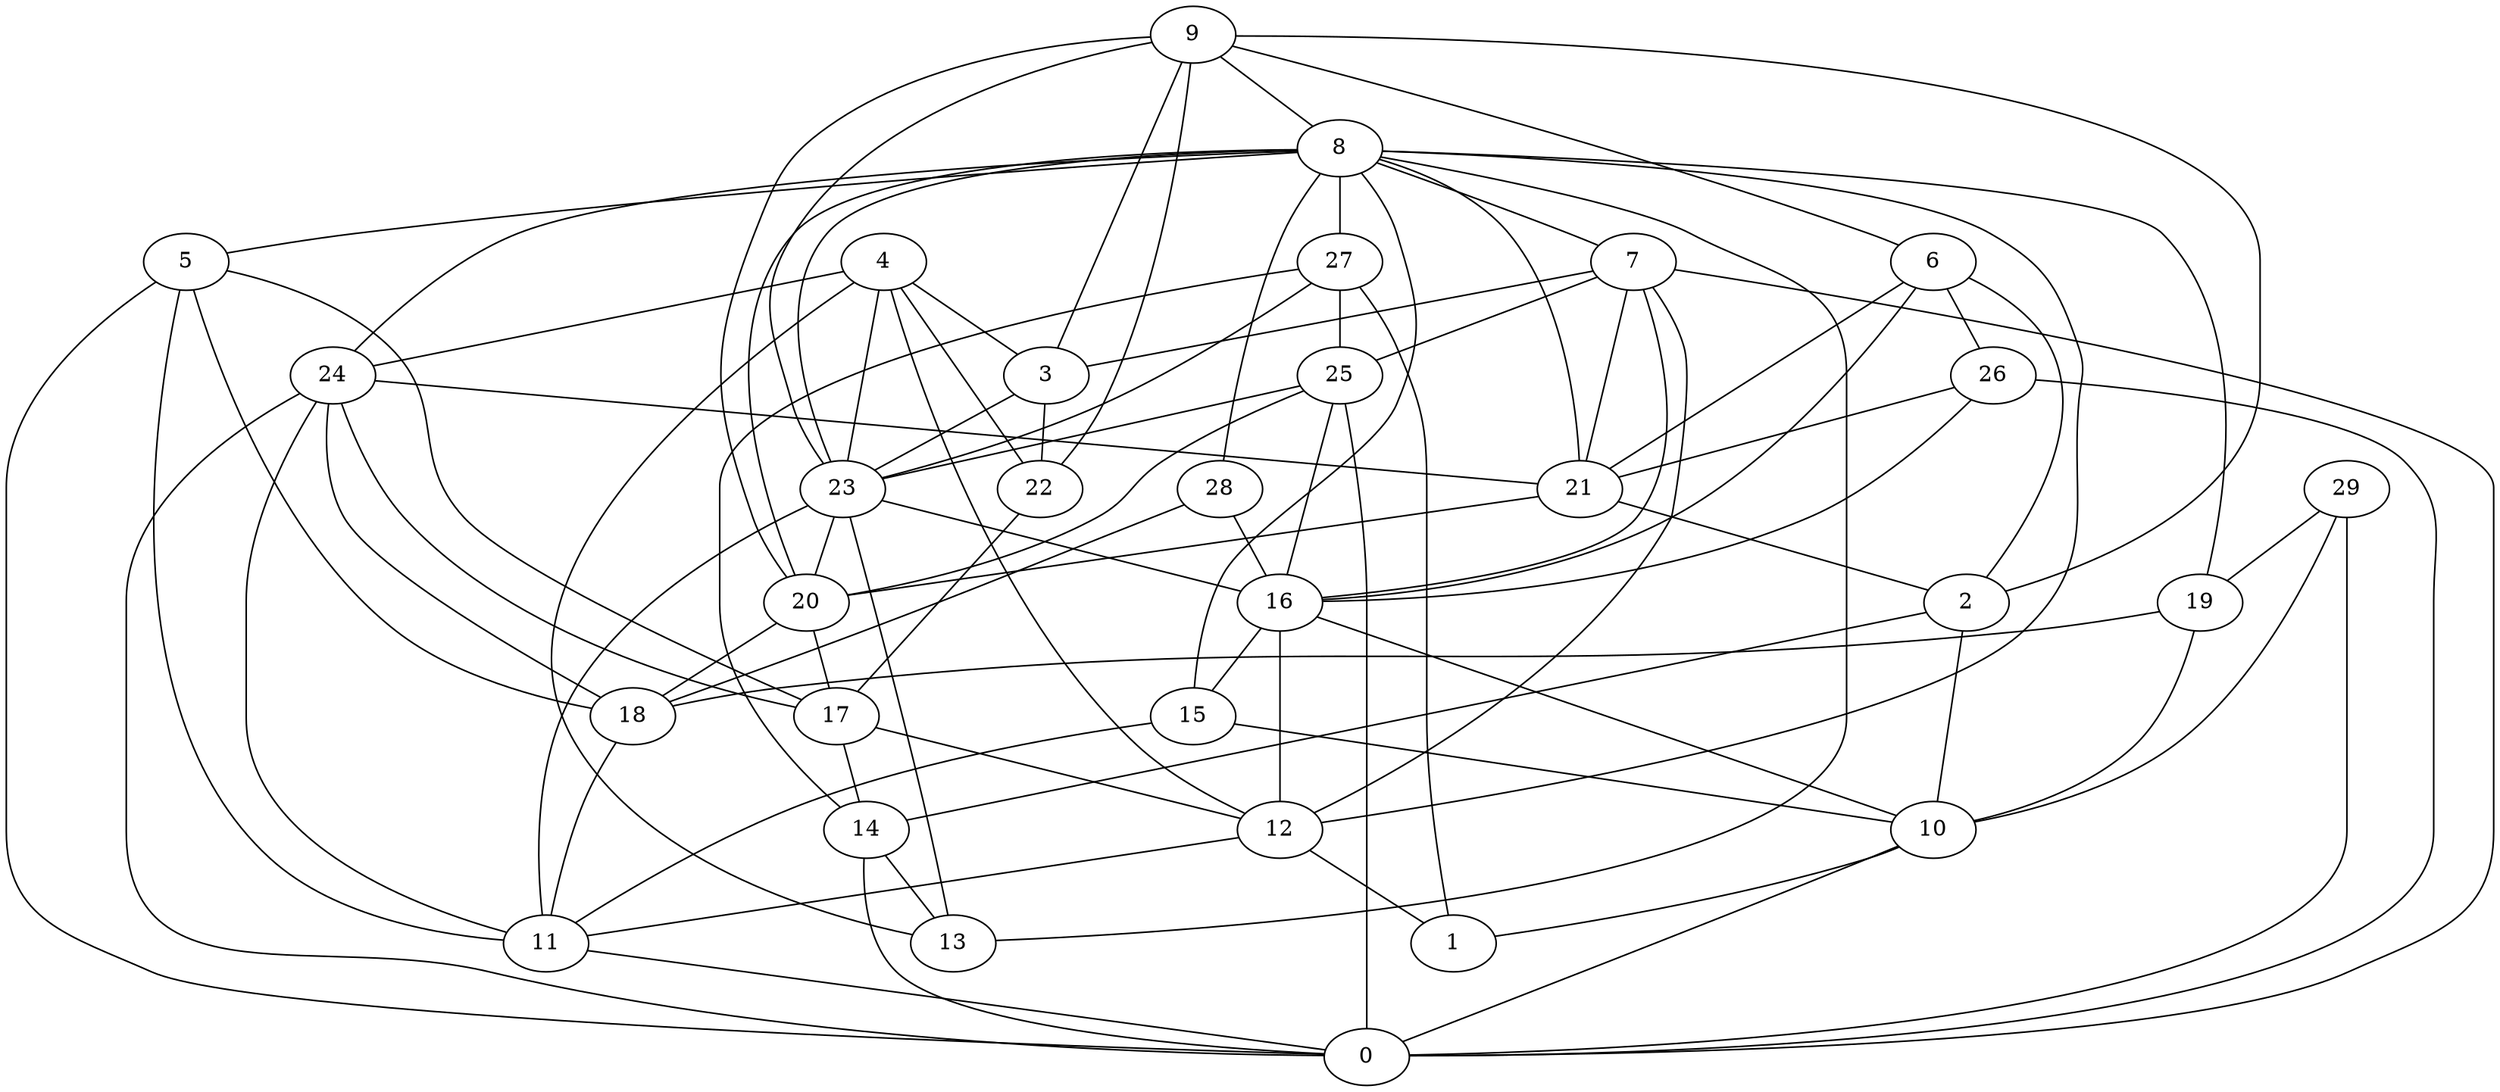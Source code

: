 digraph GG_graph {

subgraph G_graph {
edge [color = black]
"5" -> "0" [dir = none]
"22" -> "17" [dir = none]
"9" -> "22" [dir = none]
"9" -> "23" [dir = none]
"9" -> "6" [dir = none]
"4" -> "3" [dir = none]
"4" -> "12" [dir = none]
"4" -> "24" [dir = none]
"4" -> "23" [dir = none]
"4" -> "22" [dir = none]
"17" -> "12" [dir = none]
"28" -> "18" [dir = none]
"18" -> "11" [dir = none]
"15" -> "10" [dir = none]
"15" -> "11" [dir = none]
"29" -> "19" [dir = none]
"29" -> "10" [dir = none]
"29" -> "0" [dir = none]
"14" -> "0" [dir = none]
"14" -> "13" [dir = none]
"26" -> "16" [dir = none]
"26" -> "21" [dir = none]
"23" -> "11" [dir = none]
"23" -> "16" [dir = none]
"23" -> "13" [dir = none]
"21" -> "2" [dir = none]
"12" -> "1" [dir = none]
"12" -> "11" [dir = none]
"19" -> "10" [dir = none]
"19" -> "18" [dir = none]
"27" -> "25" [dir = none]
"27" -> "23" [dir = none]
"7" -> "12" [dir = none]
"7" -> "21" [dir = none]
"7" -> "25" [dir = none]
"7" -> "0" [dir = none]
"7" -> "3" [dir = none]
"10" -> "1" [dir = none]
"10" -> "0" [dir = none]
"8" -> "20" [dir = none]
"8" -> "5" [dir = none]
"8" -> "28" [dir = none]
"8" -> "23" [dir = none]
"8" -> "13" [dir = none]
"8" -> "7" [dir = none]
"8" -> "15" [dir = none]
"8" -> "19" [dir = none]
"8" -> "12" [dir = none]
"8" -> "24" [dir = none]
"8" -> "21" [dir = none]
"24" -> "0" [dir = none]
"16" -> "15" [dir = none]
"16" -> "12" [dir = none]
"6" -> "21" [dir = none]
"6" -> "26" [dir = none]
"6" -> "2" [dir = none]
"25" -> "16" [dir = none]
"25" -> "20" [dir = none]
"26" -> "0" [dir = none]
"27" -> "14" [dir = none]
"16" -> "10" [dir = none]
"2" -> "10" [dir = none]
"25" -> "23" [dir = none]
"20" -> "17" [dir = none]
"25" -> "0" [dir = none]
"5" -> "18" [dir = none]
"8" -> "27" [dir = none]
"23" -> "20" [dir = none]
"6" -> "16" [dir = none]
"21" -> "20" [dir = none]
"28" -> "16" [dir = none]
"24" -> "21" [dir = none]
"17" -> "14" [dir = none]
"9" -> "3" [dir = none]
"9" -> "20" [dir = none]
"2" -> "14" [dir = none]
"24" -> "18" [dir = none]
"3" -> "23" [dir = none]
"9" -> "2" [dir = none]
"11" -> "0" [dir = none]
"3" -> "22" [dir = none]
"7" -> "16" [dir = none]
"27" -> "1" [dir = none]
"24" -> "17" [dir = none]
"4" -> "13" [dir = none]
"5" -> "17" [dir = none]
"9" -> "8" [dir = none]
"24" -> "11" [dir = none]
"20" -> "18" [dir = none]
"5" -> "11" [dir = none]
}

}
